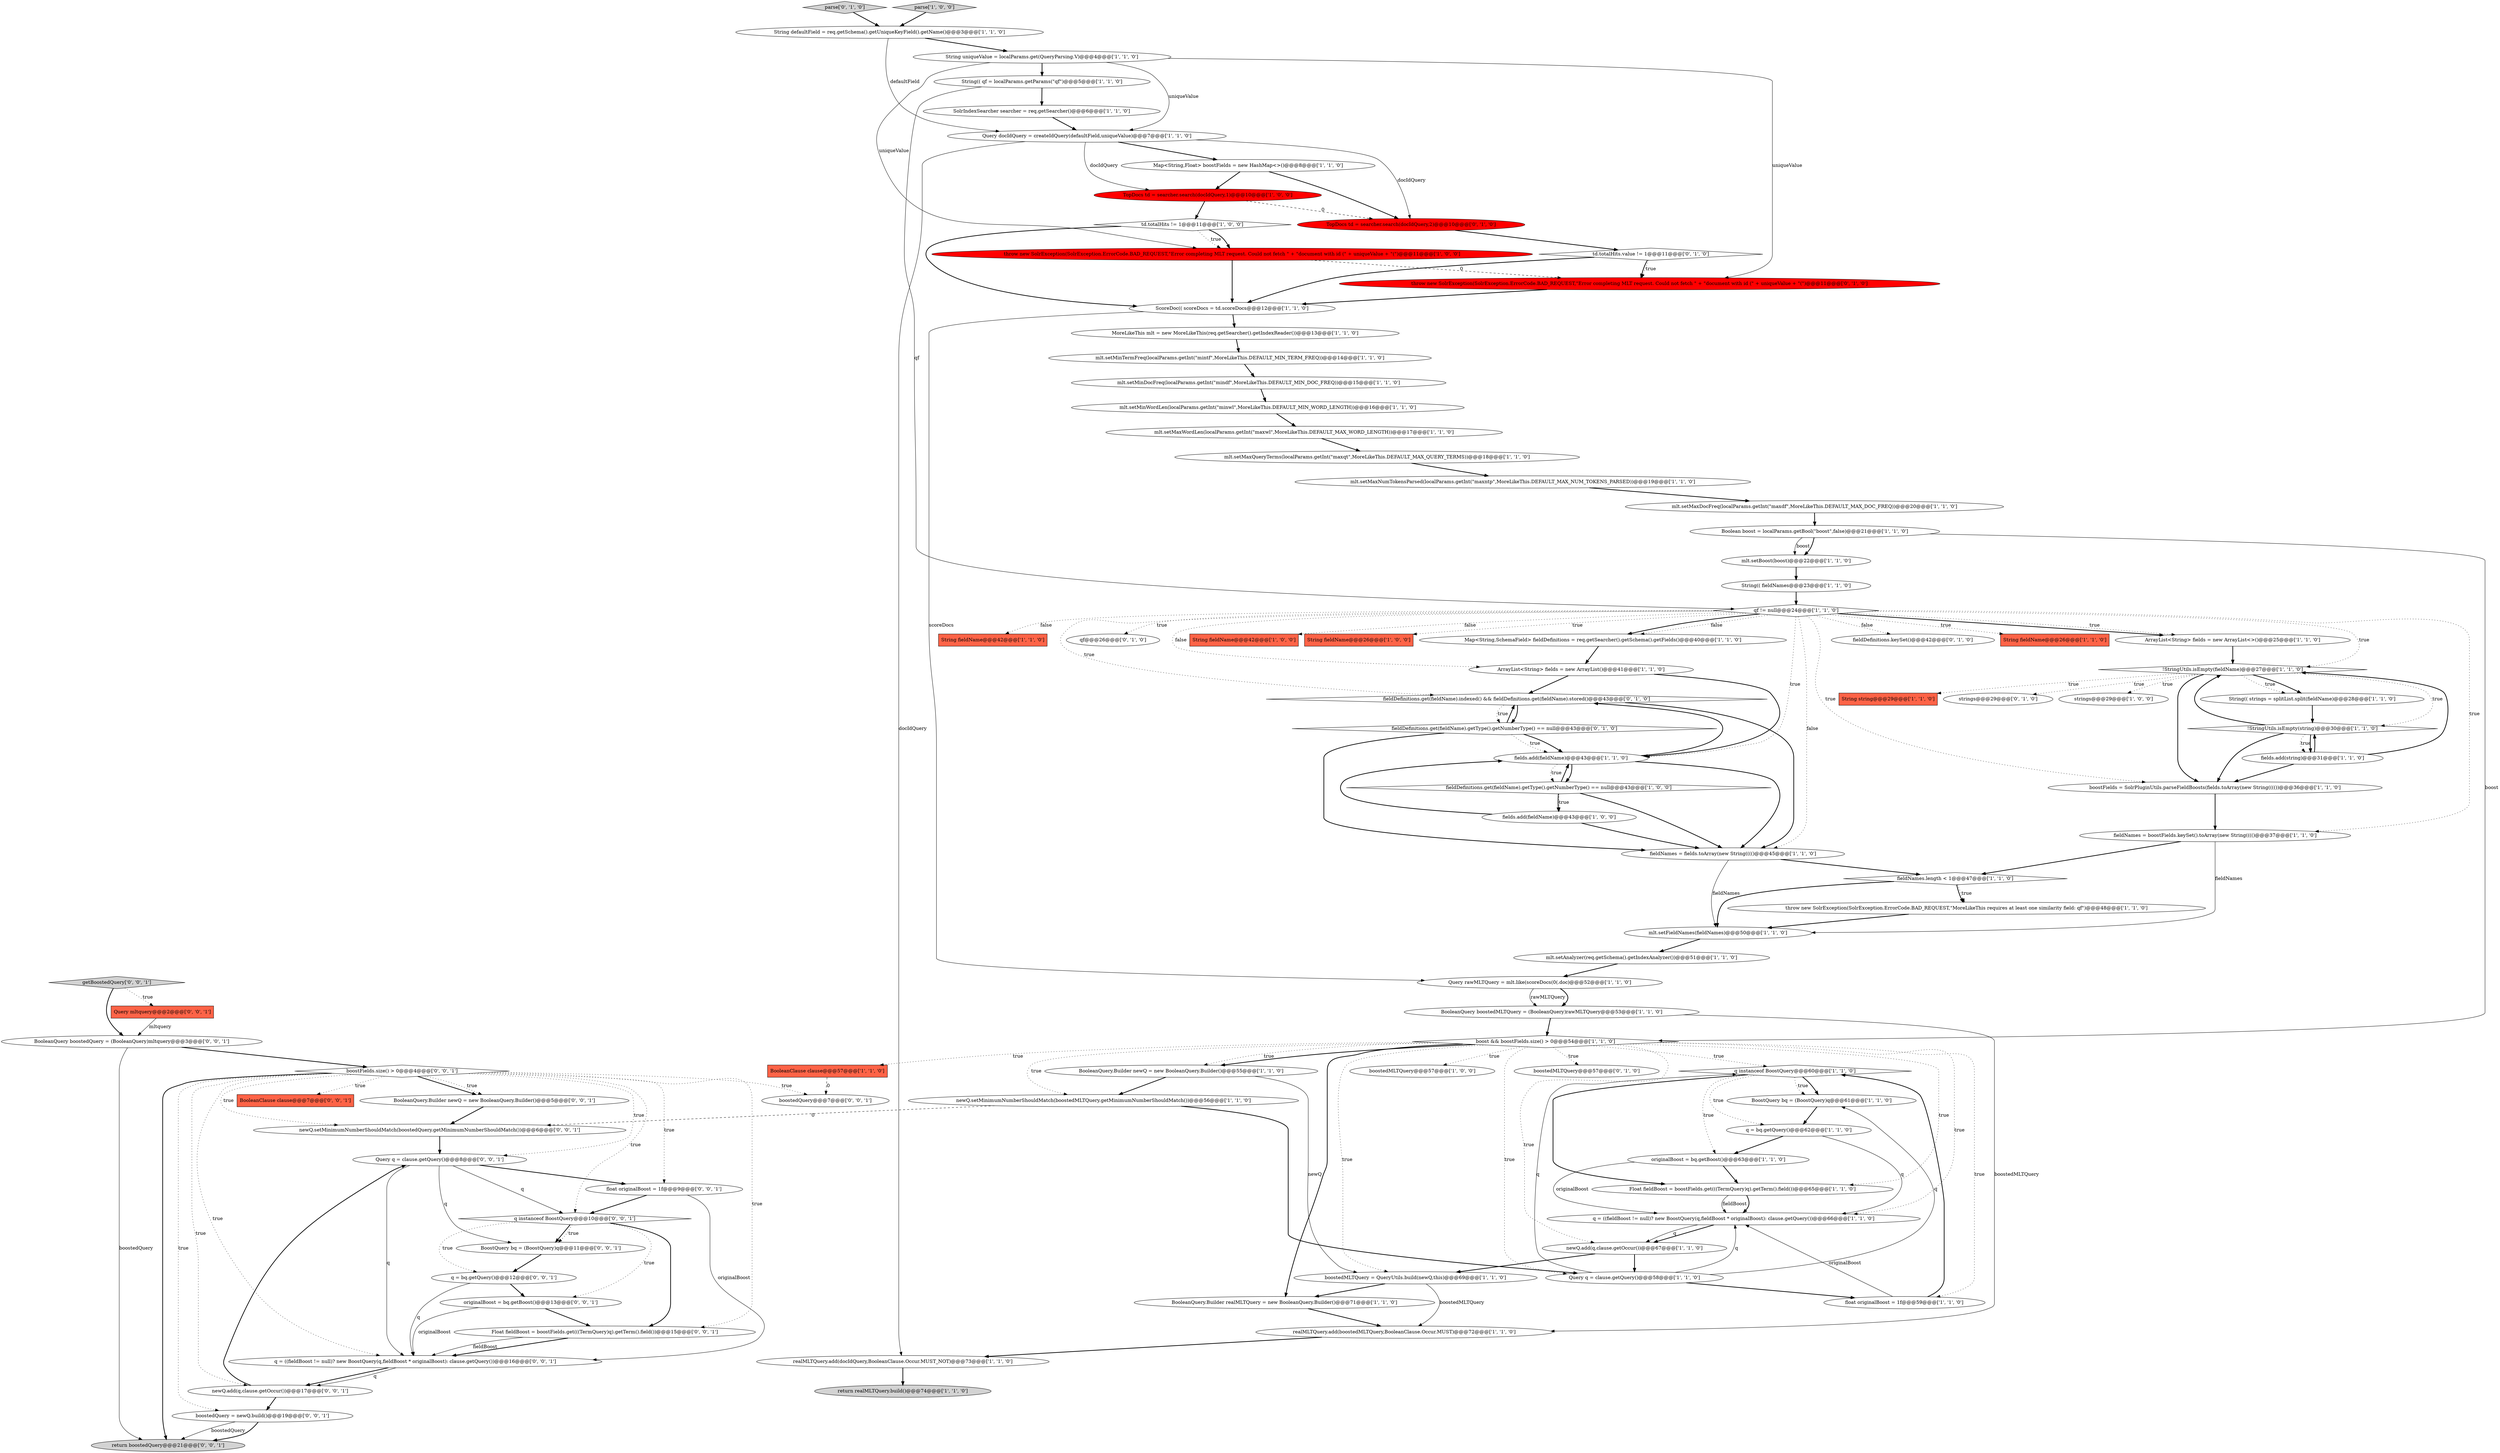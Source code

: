 digraph {
63 [style = filled, label = "String(( qf = localParams.getParams(\"qf\")@@@5@@@['1', '1', '0']", fillcolor = white, shape = ellipse image = "AAA0AAABBB1BBB"];
6 [style = filled, label = "boostedMLTQuery@@@57@@@['1', '0', '0']", fillcolor = white, shape = ellipse image = "AAA0AAABBB1BBB"];
44 [style = filled, label = "BoostQuery bq = (BoostQuery)q@@@61@@@['1', '1', '0']", fillcolor = white, shape = ellipse image = "AAA0AAABBB1BBB"];
49 [style = filled, label = "BooleanClause clause@@@57@@@['1', '1', '0']", fillcolor = tomato, shape = box image = "AAA0AAABBB1BBB"];
94 [style = filled, label = "q instanceof BoostQuery@@@10@@@['0', '0', '1']", fillcolor = white, shape = diamond image = "AAA0AAABBB3BBB"];
43 [style = filled, label = "TopDocs td = searcher.search(docIdQuery,1)@@@10@@@['1', '0', '0']", fillcolor = red, shape = ellipse image = "AAA1AAABBB1BBB"];
67 [style = filled, label = "parse['0', '1', '0']", fillcolor = lightgray, shape = diamond image = "AAA0AAABBB2BBB"];
10 [style = filled, label = "fields.add(fieldName)@@@43@@@['1', '0', '0']", fillcolor = white, shape = ellipse image = "AAA0AAABBB1BBB"];
88 [style = filled, label = "boostedQuery@@@7@@@['0', '0', '1']", fillcolor = white, shape = ellipse image = "AAA0AAABBB3BBB"];
34 [style = filled, label = "originalBoost = bq.getBoost()@@@63@@@['1', '1', '0']", fillcolor = white, shape = ellipse image = "AAA0AAABBB1BBB"];
75 [style = filled, label = "boostedMLTQuery@@@57@@@['0', '1', '0']", fillcolor = white, shape = ellipse image = "AAA0AAABBB2BBB"];
71 [style = filled, label = "fieldDefinitions.keySet()@@@42@@@['0', '1', '0']", fillcolor = white, shape = ellipse image = "AAA0AAABBB2BBB"];
18 [style = filled, label = "Boolean boost = localParams.getBool(\"boost\",false)@@@21@@@['1', '1', '0']", fillcolor = white, shape = ellipse image = "AAA0AAABBB1BBB"];
54 [style = filled, label = "boostFields = SolrPluginUtils.parseFieldBoosts(fields.toArray(new String(((())@@@36@@@['1', '1', '0']", fillcolor = white, shape = ellipse image = "AAA0AAABBB1BBB"];
8 [style = filled, label = "q instanceof BoostQuery@@@60@@@['1', '1', '0']", fillcolor = white, shape = diamond image = "AAA0AAABBB1BBB"];
64 [style = filled, label = "String string@@@29@@@['1', '1', '0']", fillcolor = tomato, shape = box image = "AAA0AAABBB1BBB"];
38 [style = filled, label = "mlt.setFieldNames(fieldNames)@@@50@@@['1', '1', '0']", fillcolor = white, shape = ellipse image = "AAA0AAABBB1BBB"];
46 [style = filled, label = "String fieldName@@@26@@@['1', '1', '0']", fillcolor = tomato, shape = box image = "AAA0AAABBB1BBB"];
52 [style = filled, label = "ArrayList<String> fields = new ArrayList()@@@41@@@['1', '1', '0']", fillcolor = white, shape = ellipse image = "AAA0AAABBB1BBB"];
90 [style = filled, label = "getBoostedQuery['0', '0', '1']", fillcolor = lightgray, shape = diamond image = "AAA0AAABBB3BBB"];
73 [style = filled, label = "strings@@@29@@@['0', '1', '0']", fillcolor = white, shape = ellipse image = "AAA0AAABBB2BBB"];
69 [style = filled, label = "td.totalHits.value != 1@@@11@@@['0', '1', '0']", fillcolor = white, shape = diamond image = "AAA0AAABBB2BBB"];
89 [style = filled, label = "q = ((fieldBoost != null)? new BoostQuery(q,fieldBoost * originalBoost): clause.getQuery())@@@16@@@['0', '0', '1']", fillcolor = white, shape = ellipse image = "AAA0AAABBB3BBB"];
50 [style = filled, label = "strings@@@29@@@['1', '0', '0']", fillcolor = white, shape = ellipse image = "AAA0AAABBB1BBB"];
1 [style = filled, label = "boostedMLTQuery = QueryUtils.build(newQ,this)@@@69@@@['1', '1', '0']", fillcolor = white, shape = ellipse image = "AAA0AAABBB1BBB"];
0 [style = filled, label = "q = bq.getQuery()@@@62@@@['1', '1', '0']", fillcolor = white, shape = ellipse image = "AAA0AAABBB1BBB"];
5 [style = filled, label = "SolrIndexSearcher searcher = req.getSearcher()@@@6@@@['1', '1', '0']", fillcolor = white, shape = ellipse image = "AAA0AAABBB1BBB"];
21 [style = filled, label = "return realMLTQuery.build()@@@74@@@['1', '1', '0']", fillcolor = lightgray, shape = ellipse image = "AAA0AAABBB1BBB"];
68 [style = filled, label = "fieldDefinitions.get(fieldName).getType().getNumberType() == null@@@43@@@['0', '1', '0']", fillcolor = white, shape = diamond image = "AAA0AAABBB2BBB"];
4 [style = filled, label = "newQ.setMinimumNumberShouldMatch(boostedMLTQuery.getMinimumNumberShouldMatch())@@@56@@@['1', '1', '0']", fillcolor = white, shape = ellipse image = "AAA0AAABBB1BBB"];
25 [style = filled, label = "String fieldName@@@42@@@['1', '1', '0']", fillcolor = tomato, shape = box image = "AAA0AAABBB1BBB"];
60 [style = filled, label = "!StringUtils.isEmpty(fieldName)@@@27@@@['1', '1', '0']", fillcolor = white, shape = diamond image = "AAA0AAABBB1BBB"];
17 [style = filled, label = "fieldDefinitions.get(fieldName).getType().getNumberType() == null@@@43@@@['1', '0', '0']", fillcolor = white, shape = diamond image = "AAA0AAABBB1BBB"];
51 [style = filled, label = "fieldNames = fields.toArray(new String(((()@@@45@@@['1', '1', '0']", fillcolor = white, shape = ellipse image = "AAA0AAABBB1BBB"];
74 [style = filled, label = "qf@@@26@@@['0', '1', '0']", fillcolor = white, shape = ellipse image = "AAA0AAABBB2BBB"];
79 [style = filled, label = "BooleanQuery.Builder newQ = new BooleanQuery.Builder()@@@5@@@['0', '0', '1']", fillcolor = white, shape = ellipse image = "AAA0AAABBB3BBB"];
29 [style = filled, label = "qf != null@@@24@@@['1', '1', '0']", fillcolor = white, shape = diamond image = "AAA0AAABBB1BBB"];
56 [style = filled, label = "ArrayList<String> fields = new ArrayList<>()@@@25@@@['1', '1', '0']", fillcolor = white, shape = ellipse image = "AAA0AAABBB1BBB"];
84 [style = filled, label = "BooleanQuery boostedQuery = (BooleanQuery)mltquery@@@3@@@['0', '0', '1']", fillcolor = white, shape = ellipse image = "AAA0AAABBB3BBB"];
47 [style = filled, label = "Query q = clause.getQuery()@@@58@@@['1', '1', '0']", fillcolor = white, shape = ellipse image = "AAA0AAABBB1BBB"];
31 [style = filled, label = "realMLTQuery.add(docIdQuery,BooleanClause.Occur.MUST_NOT)@@@73@@@['1', '1', '0']", fillcolor = white, shape = ellipse image = "AAA0AAABBB1BBB"];
53 [style = filled, label = "mlt.setBoost(boost)@@@22@@@['1', '1', '0']", fillcolor = white, shape = ellipse image = "AAA0AAABBB1BBB"];
27 [style = filled, label = "mlt.setMinTermFreq(localParams.getInt(\"mintf\",MoreLikeThis.DEFAULT_MIN_TERM_FREQ))@@@14@@@['1', '1', '0']", fillcolor = white, shape = ellipse image = "AAA0AAABBB1BBB"];
62 [style = filled, label = "boost && boostFields.size() > 0@@@54@@@['1', '1', '0']", fillcolor = white, shape = diamond image = "AAA0AAABBB1BBB"];
87 [style = filled, label = "originalBoost = bq.getBoost()@@@13@@@['0', '0', '1']", fillcolor = white, shape = ellipse image = "AAA0AAABBB3BBB"];
15 [style = filled, label = "MoreLikeThis mlt = new MoreLikeThis(req.getSearcher().getIndexReader())@@@13@@@['1', '1', '0']", fillcolor = white, shape = ellipse image = "AAA0AAABBB1BBB"];
22 [style = filled, label = "String fieldName@@@42@@@['1', '0', '0']", fillcolor = tomato, shape = box image = "AAA0AAABBB1BBB"];
72 [style = filled, label = "TopDocs td = searcher.search(docIdQuery,2)@@@10@@@['0', '1', '0']", fillcolor = red, shape = ellipse image = "AAA1AAABBB2BBB"];
82 [style = filled, label = "Float fieldBoost = boostFields.get(((TermQuery)q).getTerm().field())@@@15@@@['0', '0', '1']", fillcolor = white, shape = ellipse image = "AAA0AAABBB3BBB"];
66 [style = filled, label = "BooleanQuery.Builder realMLTQuery = new BooleanQuery.Builder()@@@71@@@['1', '1', '0']", fillcolor = white, shape = ellipse image = "AAA0AAABBB1BBB"];
37 [style = filled, label = "float originalBoost = 1f@@@59@@@['1', '1', '0']", fillcolor = white, shape = ellipse image = "AAA0AAABBB1BBB"];
83 [style = filled, label = "return boostedQuery@@@21@@@['0', '0', '1']", fillcolor = lightgray, shape = ellipse image = "AAA0AAABBB3BBB"];
20 [style = filled, label = "String fieldName@@@26@@@['1', '0', '0']", fillcolor = tomato, shape = box image = "AAA0AAABBB1BBB"];
58 [style = filled, label = "Query docIdQuery = createIdQuery(defaultField,uniqueValue)@@@7@@@['1', '1', '0']", fillcolor = white, shape = ellipse image = "AAA0AAABBB1BBB"];
14 [style = filled, label = "mlt.setMinDocFreq(localParams.getInt(\"mindf\",MoreLikeThis.DEFAULT_MIN_DOC_FREQ))@@@15@@@['1', '1', '0']", fillcolor = white, shape = ellipse image = "AAA0AAABBB1BBB"];
33 [style = filled, label = "Query rawMLTQuery = mlt.like(scoreDocs(0(.doc)@@@52@@@['1', '1', '0']", fillcolor = white, shape = ellipse image = "AAA0AAABBB1BBB"];
77 [style = filled, label = "Query q = clause.getQuery()@@@8@@@['0', '0', '1']", fillcolor = white, shape = ellipse image = "AAA0AAABBB3BBB"];
42 [style = filled, label = "mlt.setMaxWordLen(localParams.getInt(\"maxwl\",MoreLikeThis.DEFAULT_MAX_WORD_LENGTH))@@@17@@@['1', '1', '0']", fillcolor = white, shape = ellipse image = "AAA0AAABBB1BBB"];
19 [style = filled, label = "mlt.setMaxNumTokensParsed(localParams.getInt(\"maxntp\",MoreLikeThis.DEFAULT_MAX_NUM_TOKENS_PARSED))@@@19@@@['1', '1', '0']", fillcolor = white, shape = ellipse image = "AAA0AAABBB1BBB"];
11 [style = filled, label = "BooleanQuery boostedMLTQuery = (BooleanQuery)rawMLTQuery@@@53@@@['1', '1', '0']", fillcolor = white, shape = ellipse image = "AAA0AAABBB1BBB"];
92 [style = filled, label = "BoostQuery bq = (BoostQuery)q@@@11@@@['0', '0', '1']", fillcolor = white, shape = ellipse image = "AAA0AAABBB3BBB"];
2 [style = filled, label = "throw new SolrException(SolrException.ErrorCode.BAD_REQUEST,\"MoreLikeThis requires at least one similarity field: qf\")@@@48@@@['1', '1', '0']", fillcolor = white, shape = ellipse image = "AAA0AAABBB1BBB"];
24 [style = filled, label = "String(( strings = splitList.split(fieldName)@@@28@@@['1', '1', '0']", fillcolor = white, shape = ellipse image = "AAA0AAABBB1BBB"];
23 [style = filled, label = "Float fieldBoost = boostFields.get(((TermQuery)q).getTerm().field())@@@65@@@['1', '1', '0']", fillcolor = white, shape = ellipse image = "AAA0AAABBB1BBB"];
32 [style = filled, label = "Map<String,Float> boostFields = new HashMap<>()@@@8@@@['1', '1', '0']", fillcolor = white, shape = ellipse image = "AAA0AAABBB1BBB"];
81 [style = filled, label = "float originalBoost = 1f@@@9@@@['0', '0', '1']", fillcolor = white, shape = ellipse image = "AAA0AAABBB3BBB"];
48 [style = filled, label = "realMLTQuery.add(boostedMLTQuery,BooleanClause.Occur.MUST)@@@72@@@['1', '1', '0']", fillcolor = white, shape = ellipse image = "AAA0AAABBB1BBB"];
80 [style = filled, label = "BooleanClause clause@@@7@@@['0', '0', '1']", fillcolor = tomato, shape = box image = "AAA0AAABBB3BBB"];
61 [style = filled, label = "fieldNames.length < 1@@@47@@@['1', '1', '0']", fillcolor = white, shape = diamond image = "AAA0AAABBB1BBB"];
59 [style = filled, label = "!StringUtils.isEmpty(string)@@@30@@@['1', '1', '0']", fillcolor = white, shape = diamond image = "AAA0AAABBB1BBB"];
70 [style = filled, label = "fieldDefinitions.get(fieldName).indexed() && fieldDefinitions.get(fieldName).stored()@@@43@@@['0', '1', '0']", fillcolor = white, shape = diamond image = "AAA0AAABBB2BBB"];
65 [style = filled, label = "fields.add(string)@@@31@@@['1', '1', '0']", fillcolor = white, shape = ellipse image = "AAA0AAABBB1BBB"];
85 [style = filled, label = "boostedQuery = newQ.build()@@@19@@@['0', '0', '1']", fillcolor = white, shape = ellipse image = "AAA0AAABBB3BBB"];
36 [style = filled, label = "newQ.add(q,clause.getOccur())@@@67@@@['1', '1', '0']", fillcolor = white, shape = ellipse image = "AAA0AAABBB1BBB"];
95 [style = filled, label = "newQ.setMinimumNumberShouldMatch(boostedQuery.getMinimumNumberShouldMatch())@@@6@@@['0', '0', '1']", fillcolor = white, shape = ellipse image = "AAA0AAABBB3BBB"];
86 [style = filled, label = "Query mltquery@@@2@@@['0', '0', '1']", fillcolor = tomato, shape = box image = "AAA0AAABBB3BBB"];
76 [style = filled, label = "throw new SolrException(SolrException.ErrorCode.BAD_REQUEST,\"Error completing MLT request. Could not fetch \" + \"document with id (\" + uniqueValue + \"(\")@@@11@@@['0', '1', '0']", fillcolor = red, shape = ellipse image = "AAA1AAABBB2BBB"];
3 [style = filled, label = "mlt.setMinWordLen(localParams.getInt(\"minwl\",MoreLikeThis.DEFAULT_MIN_WORD_LENGTH))@@@16@@@['1', '1', '0']", fillcolor = white, shape = ellipse image = "AAA0AAABBB1BBB"];
55 [style = filled, label = "ScoreDoc(( scoreDocs = td.scoreDocs@@@12@@@['1', '1', '0']", fillcolor = white, shape = ellipse image = "AAA0AAABBB1BBB"];
41 [style = filled, label = "String(( fieldNames@@@23@@@['1', '1', '0']", fillcolor = white, shape = ellipse image = "AAA0AAABBB1BBB"];
9 [style = filled, label = "BooleanQuery.Builder newQ = new BooleanQuery.Builder()@@@55@@@['1', '1', '0']", fillcolor = white, shape = ellipse image = "AAA0AAABBB1BBB"];
35 [style = filled, label = "String uniqueValue = localParams.get(QueryParsing.V)@@@4@@@['1', '1', '0']", fillcolor = white, shape = ellipse image = "AAA0AAABBB1BBB"];
45 [style = filled, label = "q = ((fieldBoost != null)? new BoostQuery(q,fieldBoost * originalBoost): clause.getQuery())@@@66@@@['1', '1', '0']", fillcolor = white, shape = ellipse image = "AAA0AAABBB1BBB"];
28 [style = filled, label = "fieldNames = boostFields.keySet().toArray(new String(((()@@@37@@@['1', '1', '0']", fillcolor = white, shape = ellipse image = "AAA0AAABBB1BBB"];
12 [style = filled, label = "td.totalHits != 1@@@11@@@['1', '0', '0']", fillcolor = white, shape = diamond image = "AAA0AAABBB1BBB"];
78 [style = filled, label = "q = bq.getQuery()@@@12@@@['0', '0', '1']", fillcolor = white, shape = ellipse image = "AAA0AAABBB3BBB"];
91 [style = filled, label = "boostFields.size() > 0@@@4@@@['0', '0', '1']", fillcolor = white, shape = diamond image = "AAA0AAABBB3BBB"];
93 [style = filled, label = "newQ.add(q,clause.getOccur())@@@17@@@['0', '0', '1']", fillcolor = white, shape = ellipse image = "AAA0AAABBB3BBB"];
7 [style = filled, label = "Map<String,SchemaField> fieldDefinitions = req.getSearcher().getSchema().getFields()@@@40@@@['1', '1', '0']", fillcolor = white, shape = ellipse image = "AAA0AAABBB1BBB"];
57 [style = filled, label = "mlt.setMaxQueryTerms(localParams.getInt(\"maxqt\",MoreLikeThis.DEFAULT_MAX_QUERY_TERMS))@@@18@@@['1', '1', '0']", fillcolor = white, shape = ellipse image = "AAA0AAABBB1BBB"];
13 [style = filled, label = "String defaultField = req.getSchema().getUniqueKeyField().getName()@@@3@@@['1', '1', '0']", fillcolor = white, shape = ellipse image = "AAA0AAABBB1BBB"];
26 [style = filled, label = "fields.add(fieldName)@@@43@@@['1', '1', '0']", fillcolor = white, shape = ellipse image = "AAA0AAABBB1BBB"];
39 [style = filled, label = "throw new SolrException(SolrException.ErrorCode.BAD_REQUEST,\"Error completing MLT request. Could not fetch \" + \"document with id (\" + uniqueValue + \"(\")@@@11@@@['1', '0', '0']", fillcolor = red, shape = ellipse image = "AAA1AAABBB1BBB"];
16 [style = filled, label = "mlt.setAnalyzer(req.getSchema().getIndexAnalyzer())@@@51@@@['1', '1', '0']", fillcolor = white, shape = ellipse image = "AAA0AAABBB1BBB"];
30 [style = filled, label = "parse['1', '0', '0']", fillcolor = lightgray, shape = diamond image = "AAA0AAABBB1BBB"];
40 [style = filled, label = "mlt.setMaxDocFreq(localParams.getInt(\"maxdf\",MoreLikeThis.DEFAULT_MAX_DOC_FREQ))@@@20@@@['1', '1', '0']", fillcolor = white, shape = ellipse image = "AAA0AAABBB1BBB"];
14->3 [style = bold, label=""];
60->24 [style = dotted, label="true"];
65->60 [style = bold, label=""];
12->39 [style = dotted, label="true"];
95->77 [style = bold, label=""];
30->13 [style = bold, label=""];
69->76 [style = bold, label=""];
13->58 [style = solid, label="defaultField"];
29->22 [style = dotted, label="false"];
65->54 [style = bold, label=""];
62->45 [style = dotted, label="true"];
23->45 [style = bold, label=""];
91->81 [style = dotted, label="true"];
58->32 [style = bold, label=""];
90->86 [style = dotted, label="true"];
87->89 [style = solid, label="originalBoost"];
91->89 [style = dotted, label="true"];
81->89 [style = solid, label="originalBoost"];
62->6 [style = dotted, label="true"];
81->94 [style = bold, label=""];
60->50 [style = dotted, label="true"];
31->21 [style = bold, label=""];
47->37 [style = bold, label=""];
85->83 [style = solid, label="boostedQuery"];
29->56 [style = bold, label=""];
7->52 [style = bold, label=""];
8->44 [style = bold, label=""];
29->26 [style = dotted, label="true"];
70->51 [style = bold, label=""];
89->93 [style = bold, label=""];
29->20 [style = dotted, label="true"];
60->24 [style = bold, label=""];
69->55 [style = bold, label=""];
26->51 [style = bold, label=""];
60->59 [style = dotted, label="true"];
91->82 [style = dotted, label="true"];
87->82 [style = bold, label=""];
33->11 [style = bold, label=""];
90->84 [style = bold, label=""];
34->45 [style = solid, label="originalBoost"];
76->55 [style = bold, label=""];
51->61 [style = bold, label=""];
62->9 [style = bold, label=""];
32->72 [style = bold, label=""];
53->41 [style = bold, label=""];
70->68 [style = bold, label=""];
91->95 [style = dotted, label="true"];
84->91 [style = bold, label=""];
79->95 [style = bold, label=""];
8->0 [style = dotted, label="true"];
59->54 [style = bold, label=""];
35->58 [style = solid, label="uniqueValue"];
86->84 [style = solid, label="mltquery"];
24->59 [style = bold, label=""];
60->64 [style = dotted, label="true"];
10->51 [style = bold, label=""];
63->5 [style = bold, label=""];
77->92 [style = solid, label="q"];
59->60 [style = bold, label=""];
8->23 [style = bold, label=""];
26->17 [style = bold, label=""];
58->31 [style = solid, label="docIdQuery"];
37->45 [style = solid, label="originalBoost"];
12->55 [style = bold, label=""];
47->44 [style = solid, label="q"];
94->92 [style = bold, label=""];
68->70 [style = bold, label=""];
4->95 [style = dashed, label="0"];
94->78 [style = dotted, label="true"];
10->26 [style = bold, label=""];
63->29 [style = solid, label="qf"];
26->70 [style = bold, label=""];
8->34 [style = dotted, label="true"];
61->38 [style = bold, label=""];
17->51 [style = bold, label=""];
66->48 [style = bold, label=""];
0->34 [style = bold, label=""];
0->45 [style = solid, label="q"];
70->68 [style = dotted, label="true"];
77->89 [style = solid, label="q"];
77->81 [style = bold, label=""];
47->8 [style = solid, label="q"];
43->12 [style = bold, label=""];
91->88 [style = dotted, label="true"];
16->33 [style = bold, label=""];
93->85 [style = bold, label=""];
28->61 [style = bold, label=""];
35->39 [style = solid, label="uniqueValue"];
92->78 [style = bold, label=""];
61->2 [style = bold, label=""];
91->94 [style = dotted, label="true"];
39->76 [style = dashed, label="0"];
11->62 [style = bold, label=""];
91->77 [style = dotted, label="true"];
4->47 [style = bold, label=""];
55->33 [style = solid, label="scoreDocs"];
49->88 [style = dashed, label="0"];
82->89 [style = bold, label=""];
43->72 [style = dashed, label="0"];
68->26 [style = bold, label=""];
52->26 [style = bold, label=""];
29->25 [style = dotted, label="false"];
9->1 [style = solid, label="newQ"];
60->54 [style = bold, label=""];
17->10 [style = bold, label=""];
29->60 [style = dotted, label="true"];
93->77 [style = bold, label=""];
72->69 [style = bold, label=""];
27->14 [style = bold, label=""];
91->83 [style = bold, label=""];
35->76 [style = solid, label="uniqueValue"];
56->60 [style = bold, label=""];
62->23 [style = dotted, label="true"];
62->36 [style = dotted, label="true"];
78->87 [style = bold, label=""];
57->19 [style = bold, label=""];
59->65 [style = bold, label=""];
38->16 [style = bold, label=""];
45->36 [style = bold, label=""];
18->62 [style = solid, label="boost"];
23->45 [style = solid, label="fieldBoost"];
62->66 [style = bold, label=""];
78->89 [style = solid, label="q"];
62->75 [style = dotted, label="true"];
3->42 [style = bold, label=""];
68->51 [style = bold, label=""];
48->31 [style = bold, label=""];
52->70 [style = bold, label=""];
91->79 [style = bold, label=""];
11->48 [style = solid, label="boostedMLTQuery"];
29->51 [style = dotted, label="false"];
59->65 [style = dotted, label="true"];
77->94 [style = solid, label="q"];
29->28 [style = dotted, label="true"];
42->57 [style = bold, label=""];
94->92 [style = dotted, label="true"];
29->54 [style = dotted, label="true"];
26->17 [style = dotted, label="true"];
58->43 [style = solid, label="docIdQuery"];
91->93 [style = dotted, label="true"];
1->48 [style = solid, label="boostedMLTQuery"];
35->63 [style = bold, label=""];
55->15 [style = bold, label=""];
89->93 [style = solid, label="q"];
34->23 [style = bold, label=""];
5->58 [style = bold, label=""];
91->79 [style = dotted, label="true"];
12->39 [style = bold, label=""];
19->40 [style = bold, label=""];
37->8 [style = bold, label=""];
58->72 [style = solid, label="docIdQuery"];
54->28 [style = bold, label=""];
85->83 [style = bold, label=""];
62->47 [style = dotted, label="true"];
28->38 [style = solid, label="fieldNames"];
47->45 [style = solid, label="q"];
62->1 [style = dotted, label="true"];
1->66 [style = bold, label=""];
29->56 [style = dotted, label="true"];
17->26 [style = bold, label=""];
36->47 [style = bold, label=""];
67->13 [style = bold, label=""];
29->71 [style = dotted, label="false"];
62->37 [style = dotted, label="true"];
62->4 [style = dotted, label="true"];
39->55 [style = bold, label=""];
94->87 [style = dotted, label="true"];
41->29 [style = bold, label=""];
9->4 [style = bold, label=""];
62->49 [style = dotted, label="true"];
18->53 [style = solid, label="boost"];
62->9 [style = dotted, label="true"];
91->85 [style = dotted, label="true"];
94->82 [style = bold, label=""];
18->53 [style = bold, label=""];
40->18 [style = bold, label=""];
84->83 [style = solid, label="boostedQuery"];
8->44 [style = dotted, label="true"];
51->38 [style = solid, label="fieldNames"];
32->43 [style = bold, label=""];
62->8 [style = dotted, label="true"];
36->1 [style = bold, label=""];
29->46 [style = dotted, label="true"];
29->7 [style = dotted, label="false"];
2->38 [style = bold, label=""];
17->10 [style = dotted, label="true"];
29->70 [style = dotted, label="true"];
91->80 [style = dotted, label="true"];
29->52 [style = dotted, label="false"];
69->76 [style = dotted, label="true"];
45->36 [style = solid, label="q"];
65->59 [style = bold, label=""];
29->74 [style = dotted, label="true"];
29->7 [style = bold, label=""];
60->73 [style = dotted, label="true"];
61->2 [style = dotted, label="true"];
82->89 [style = solid, label="fieldBoost"];
15->27 [style = bold, label=""];
13->35 [style = bold, label=""];
68->26 [style = dotted, label="true"];
33->11 [style = solid, label="rawMLTQuery"];
44->0 [style = bold, label=""];
}
